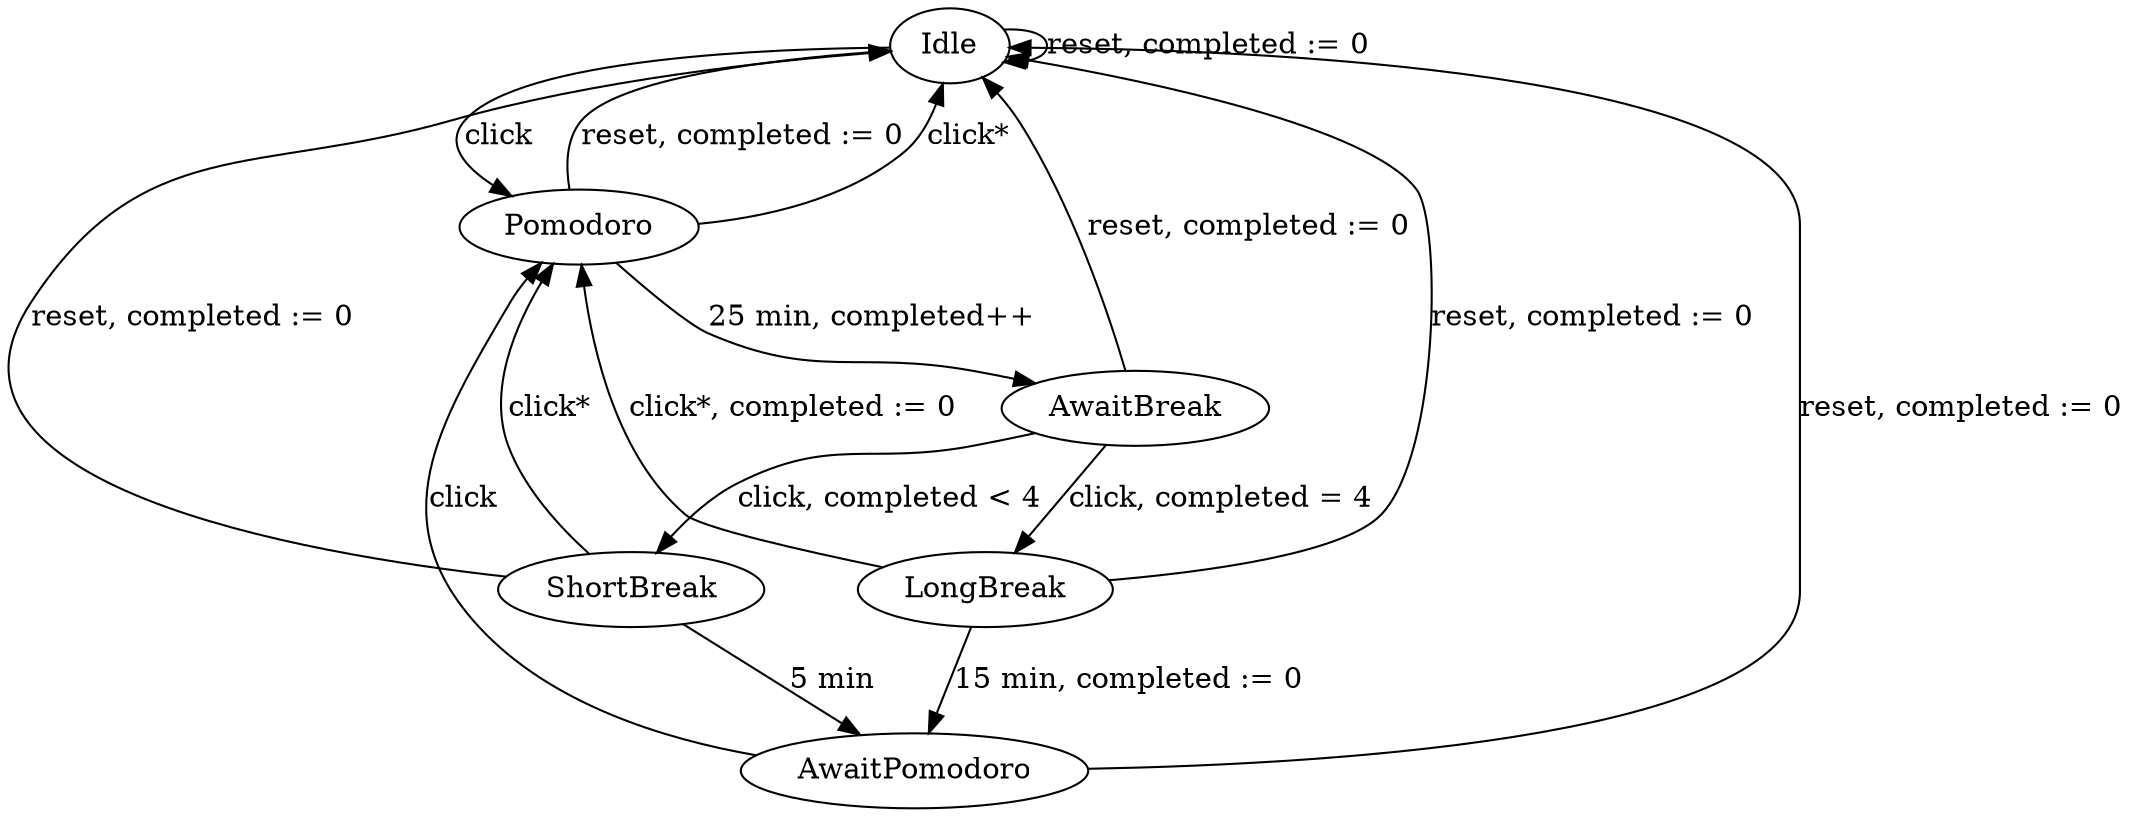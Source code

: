 digraph {
  "Idle";
  "Pomodoro";
  "AwaitBreak";

  subgraph {
    rank = same;
    "ShortBreak";
    "LongBreak";
  }

  "AwaitPomodoro";

  Idle -> Pomodoro [ label = "click" ];
  Idle -> Idle [ label = "reset, completed := 0" ];

  Pomodoro -> AwaitBreak [ label = "25 min, completed++" ];
  Pomodoro -> Idle [ label = "reset, completed := 0" ];
  Pomodoro -> Idle [ label = "click*" ];

  AwaitBreak -> ShortBreak [ label = "click, completed < 4" ];
  AwaitBreak -> LongBreak [ label = "click, completed = 4" ];
  AwaitBreak -> Idle [ label = "reset, completed := 0" ];

  ShortBreak -> AwaitPomodoro [ label = "5 min" ];
  ShortBreak -> Idle [ label = "reset, completed := 0" ];
  ShortBreak -> Pomodoro[ label = "click*"  ];

  LongBreak -> AwaitPomodoro [ label = "15 min, completed := 0" ];
  LongBreak -> Idle [ label = "reset, completed := 0" ];
  LongBreak -> Pomodoro [ label = "click*, completed := 0" ];

  AwaitPomodoro -> Pomodoro [ label = "click" ];
  AwaitPomodoro -> Idle [ label = "reset, completed := 0" ];
}
